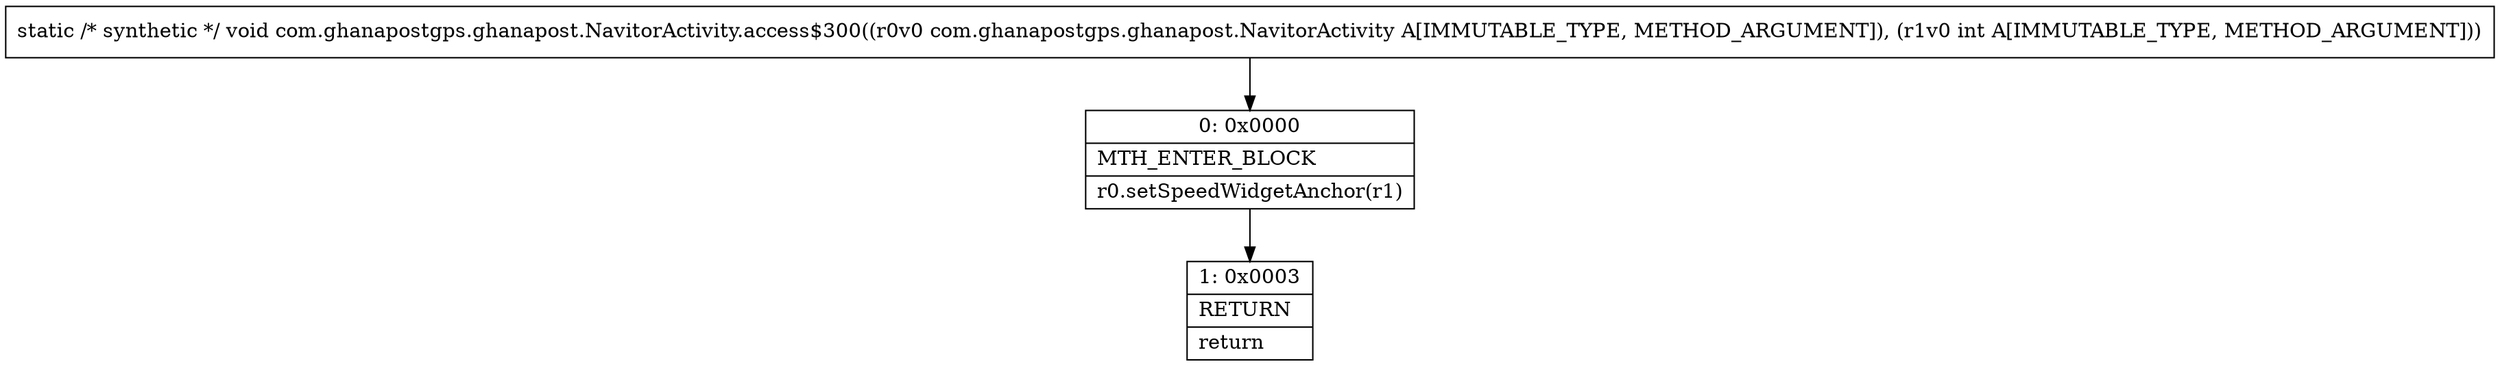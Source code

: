 digraph "CFG forcom.ghanapostgps.ghanapost.NavitorActivity.access$300(Lcom\/ghanapostgps\/ghanapost\/NavitorActivity;I)V" {
Node_0 [shape=record,label="{0\:\ 0x0000|MTH_ENTER_BLOCK\l|r0.setSpeedWidgetAnchor(r1)\l}"];
Node_1 [shape=record,label="{1\:\ 0x0003|RETURN\l|return\l}"];
MethodNode[shape=record,label="{static \/* synthetic *\/ void com.ghanapostgps.ghanapost.NavitorActivity.access$300((r0v0 com.ghanapostgps.ghanapost.NavitorActivity A[IMMUTABLE_TYPE, METHOD_ARGUMENT]), (r1v0 int A[IMMUTABLE_TYPE, METHOD_ARGUMENT])) }"];
MethodNode -> Node_0;
Node_0 -> Node_1;
}

